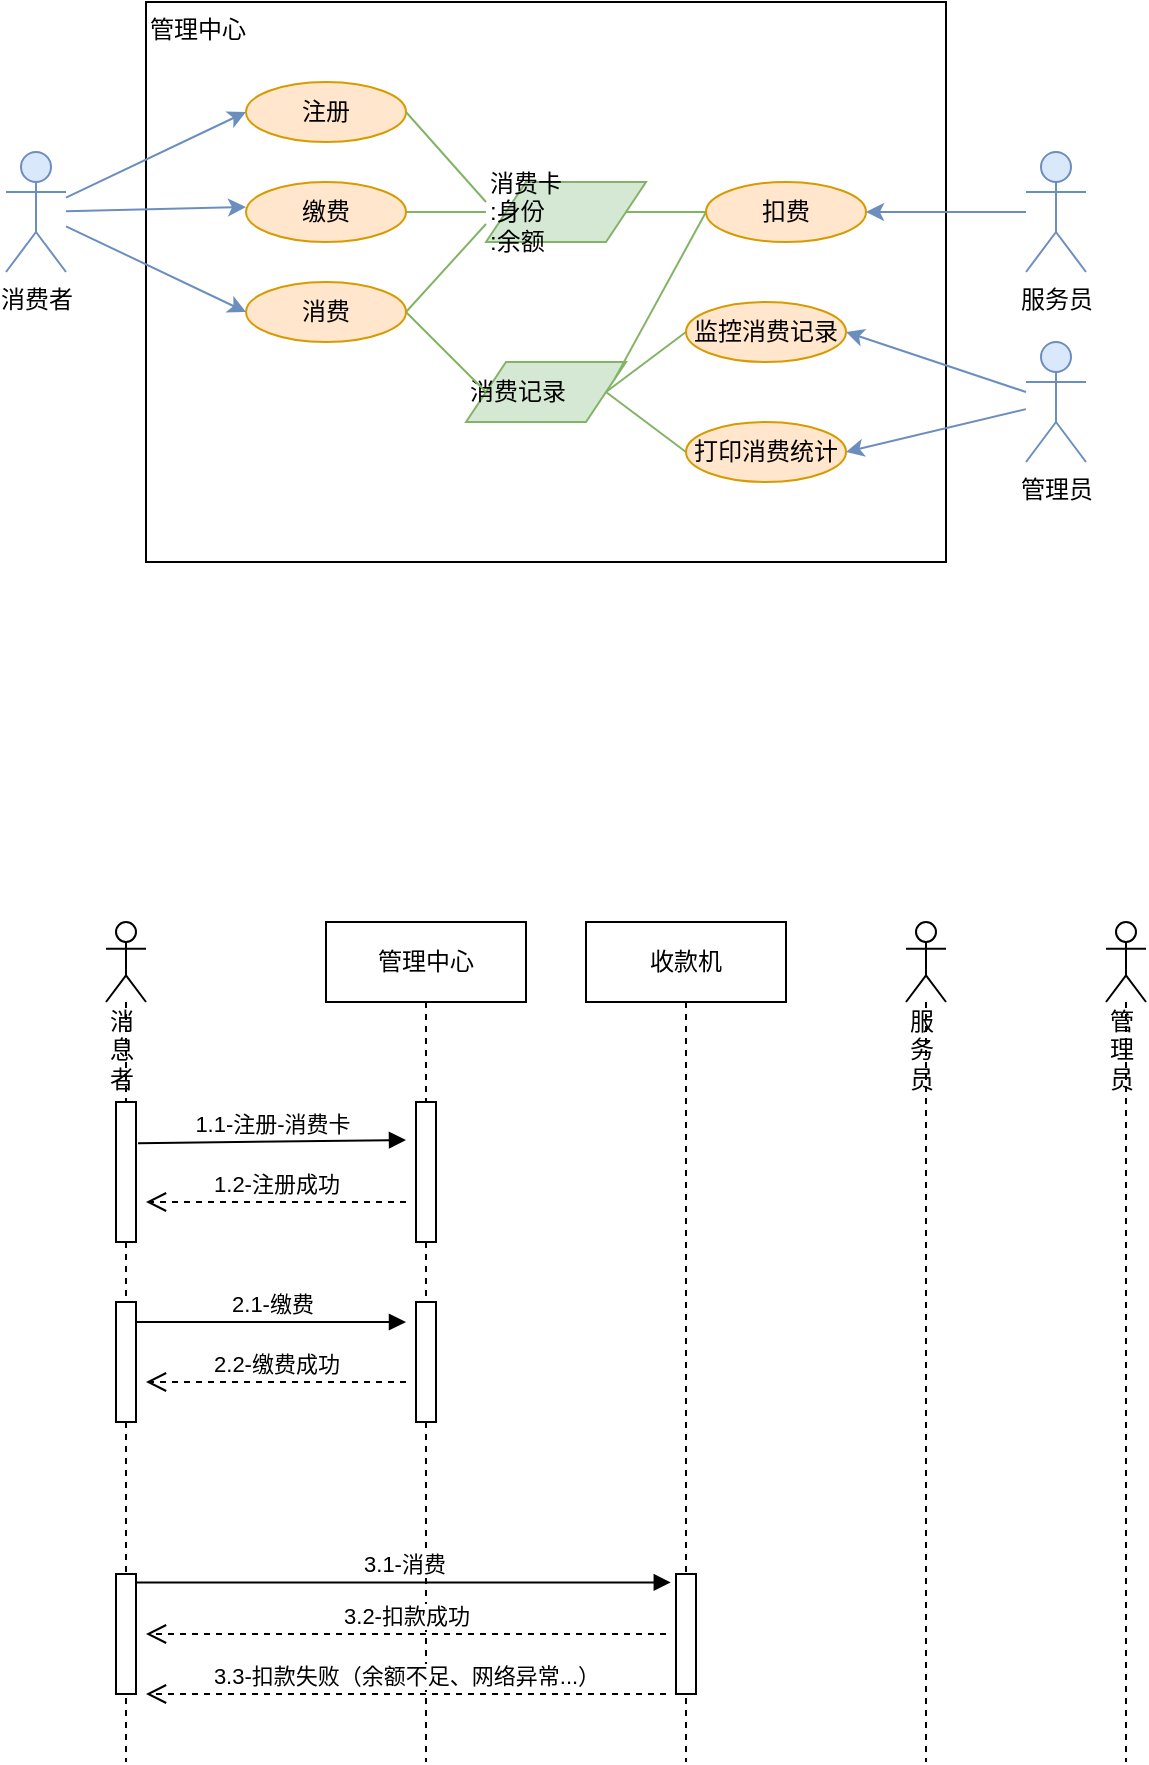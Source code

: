 <mxfile version="13.7.3" type="github">
  <diagram id="fpTGBzLA4DZg_G3Q7GAP" name="Page-1">
    <mxGraphModel dx="1038" dy="554" grid="1" gridSize="10" guides="1" tooltips="1" connect="1" arrows="1" fold="1" page="1" pageScale="1" pageWidth="827" pageHeight="1169" math="0" shadow="0">
      <root>
        <mxCell id="0" />
        <mxCell id="1" parent="0" />
        <mxCell id="zmjkEydDW2bUeKECNTXz-2" value="管理中心" style="rounded=0;whiteSpace=wrap;html=1;align=left;horizontal=1;verticalAlign=top;" vertex="1" parent="1">
          <mxGeometry x="150" y="40" width="400" height="280" as="geometry" />
        </mxCell>
        <mxCell id="zmjkEydDW2bUeKECNTXz-1" value="消费者" style="shape=umlActor;verticalLabelPosition=bottom;verticalAlign=top;html=1;outlineConnect=0;fillColor=#dae8fc;strokeColor=#6c8ebf;" vertex="1" parent="1">
          <mxGeometry x="80" y="115" width="30" height="60" as="geometry" />
        </mxCell>
        <mxCell id="zmjkEydDW2bUeKECNTXz-4" value="注册" style="ellipse;whiteSpace=wrap;html=1;fillColor=#ffe6cc;strokeColor=#d79b00;" vertex="1" parent="1">
          <mxGeometry x="200" y="80" width="80" height="30" as="geometry" />
        </mxCell>
        <mxCell id="zmjkEydDW2bUeKECNTXz-35" style="edgeStyle=none;rounded=0;orthogonalLoop=1;jettySize=auto;html=1;entryX=1;entryY=0.5;entryDx=0;entryDy=0;endArrow=none;endFill=0;fillColor=#d5e8d4;strokeColor=#82b366;" edge="1" parent="1" target="zmjkEydDW2bUeKECNTXz-9">
          <mxGeometry relative="1" as="geometry">
            <mxPoint x="320" y="145" as="sourcePoint" />
          </mxGeometry>
        </mxCell>
        <mxCell id="zmjkEydDW2bUeKECNTXz-36" style="edgeStyle=none;rounded=0;orthogonalLoop=1;jettySize=auto;html=1;entryX=1;entryY=0.5;entryDx=0;entryDy=0;endArrow=none;endFill=0;fillColor=#d5e8d4;strokeColor=#82b366;" edge="1" parent="1" target="zmjkEydDW2bUeKECNTXz-21">
          <mxGeometry relative="1" as="geometry">
            <mxPoint x="320" y="151" as="sourcePoint" />
          </mxGeometry>
        </mxCell>
        <mxCell id="zmjkEydDW2bUeKECNTXz-5" value="消费卡&lt;br&gt;:身份&lt;br&gt;:余额" style="shape=parallelogram;perimeter=parallelogramPerimeter;whiteSpace=wrap;html=1;fixedSize=1;align=left;fillColor=#d5e8d4;strokeColor=#82b366;" vertex="1" parent="1">
          <mxGeometry x="320" y="130" width="80" height="30" as="geometry" />
        </mxCell>
        <mxCell id="zmjkEydDW2bUeKECNTXz-29" style="edgeStyle=none;rounded=0;orthogonalLoop=1;jettySize=auto;html=1;entryX=1;entryY=0.5;entryDx=0;entryDy=0;fillColor=#dae8fc;strokeColor=#6c8ebf;" edge="1" parent="1" source="zmjkEydDW2bUeKECNTXz-6" target="zmjkEydDW2bUeKECNTXz-24">
          <mxGeometry relative="1" as="geometry">
            <mxPoint x="560" y="220" as="sourcePoint" />
          </mxGeometry>
        </mxCell>
        <mxCell id="zmjkEydDW2bUeKECNTXz-30" style="edgeStyle=none;rounded=0;orthogonalLoop=1;jettySize=auto;html=1;entryX=1;entryY=0.5;entryDx=0;entryDy=0;fillColor=#dae8fc;strokeColor=#6c8ebf;" edge="1" parent="1" source="zmjkEydDW2bUeKECNTXz-6" target="zmjkEydDW2bUeKECNTXz-25">
          <mxGeometry relative="1" as="geometry" />
        </mxCell>
        <mxCell id="zmjkEydDW2bUeKECNTXz-6" value="管理员" style="shape=umlActor;verticalLabelPosition=bottom;verticalAlign=top;html=1;outlineConnect=0;fillColor=#dae8fc;strokeColor=#6c8ebf;" vertex="1" parent="1">
          <mxGeometry x="590" y="210" width="30" height="60" as="geometry" />
        </mxCell>
        <mxCell id="zmjkEydDW2bUeKECNTXz-40" style="edgeStyle=none;rounded=0;orthogonalLoop=1;jettySize=auto;html=1;exitX=1;exitY=0.5;exitDx=0;exitDy=0;entryX=0;entryY=0.5;entryDx=0;entryDy=0;endArrow=none;endFill=0;fillColor=#d5e8d4;strokeColor=#82b366;" edge="1" parent="1" source="zmjkEydDW2bUeKECNTXz-7" target="zmjkEydDW2bUeKECNTXz-24">
          <mxGeometry relative="1" as="geometry" />
        </mxCell>
        <mxCell id="zmjkEydDW2bUeKECNTXz-41" style="edgeStyle=none;rounded=0;orthogonalLoop=1;jettySize=auto;html=1;exitX=1;exitY=0.5;exitDx=0;exitDy=0;entryX=0;entryY=0.5;entryDx=0;entryDy=0;endArrow=none;endFill=0;fillColor=#d5e8d4;strokeColor=#82b366;" edge="1" parent="1" source="zmjkEydDW2bUeKECNTXz-7" target="zmjkEydDW2bUeKECNTXz-25">
          <mxGeometry relative="1" as="geometry" />
        </mxCell>
        <mxCell id="zmjkEydDW2bUeKECNTXz-7" value="消费记录" style="shape=parallelogram;perimeter=parallelogramPerimeter;whiteSpace=wrap;html=1;fixedSize=1;align=left;fillColor=#d5e8d4;strokeColor=#82b366;" vertex="1" parent="1">
          <mxGeometry x="310" y="220" width="80" height="30" as="geometry" />
        </mxCell>
        <mxCell id="zmjkEydDW2bUeKECNTXz-28" style="edgeStyle=none;rounded=0;orthogonalLoop=1;jettySize=auto;html=1;entryX=1;entryY=0.5;entryDx=0;entryDy=0;fillColor=#dae8fc;strokeColor=#6c8ebf;" edge="1" parent="1" source="zmjkEydDW2bUeKECNTXz-8" target="zmjkEydDW2bUeKECNTXz-23">
          <mxGeometry relative="1" as="geometry">
            <mxPoint x="560" y="95" as="sourcePoint" />
          </mxGeometry>
        </mxCell>
        <mxCell id="zmjkEydDW2bUeKECNTXz-8" value="服务员" style="shape=umlActor;verticalLabelPosition=bottom;verticalAlign=top;html=1;outlineConnect=0;fillColor=#dae8fc;strokeColor=#6c8ebf;" vertex="1" parent="1">
          <mxGeometry x="590" y="115" width="30" height="60" as="geometry" />
        </mxCell>
        <mxCell id="zmjkEydDW2bUeKECNTXz-9" value="缴费" style="ellipse;whiteSpace=wrap;html=1;fillColor=#ffe6cc;strokeColor=#d79b00;" vertex="1" parent="1">
          <mxGeometry x="200" y="130" width="80" height="30" as="geometry" />
        </mxCell>
        <mxCell id="zmjkEydDW2bUeKECNTXz-16" value="" style="endArrow=classic;html=1;entryX=0;entryY=0.5;entryDx=0;entryDy=0;fillColor=#dae8fc;strokeColor=#6c8ebf;" edge="1" parent="1" source="zmjkEydDW2bUeKECNTXz-1" target="zmjkEydDW2bUeKECNTXz-4">
          <mxGeometry width="50" height="50" relative="1" as="geometry">
            <mxPoint x="60" y="250" as="sourcePoint" />
            <mxPoint x="110" y="200" as="targetPoint" />
          </mxGeometry>
        </mxCell>
        <mxCell id="zmjkEydDW2bUeKECNTXz-20" style="rounded=0;orthogonalLoop=1;jettySize=auto;html=1;fillColor=#dae8fc;strokeColor=#6c8ebf;" edge="1" parent="1" source="zmjkEydDW2bUeKECNTXz-1">
          <mxGeometry relative="1" as="geometry">
            <mxPoint x="110" y="110" as="sourcePoint" />
            <mxPoint x="200" y="142.5" as="targetPoint" />
          </mxGeometry>
        </mxCell>
        <mxCell id="zmjkEydDW2bUeKECNTXz-38" style="edgeStyle=none;rounded=0;orthogonalLoop=1;jettySize=auto;html=1;exitX=1;exitY=0.5;exitDx=0;exitDy=0;endArrow=none;endFill=0;fillColor=#d5e8d4;strokeColor=#82b366;entryX=0;entryY=0.5;entryDx=0;entryDy=0;" edge="1" parent="1" source="zmjkEydDW2bUeKECNTXz-21" target="zmjkEydDW2bUeKECNTXz-7">
          <mxGeometry relative="1" as="geometry">
            <mxPoint x="350" y="210" as="targetPoint" />
          </mxGeometry>
        </mxCell>
        <mxCell id="zmjkEydDW2bUeKECNTXz-21" value="消费" style="ellipse;whiteSpace=wrap;html=1;fillColor=#ffe6cc;strokeColor=#d79b00;" vertex="1" parent="1">
          <mxGeometry x="200" y="180" width="80" height="30" as="geometry" />
        </mxCell>
        <mxCell id="zmjkEydDW2bUeKECNTXz-22" style="edgeStyle=none;rounded=0;orthogonalLoop=1;jettySize=auto;html=1;entryX=0;entryY=0.5;entryDx=0;entryDy=0;fillColor=#dae8fc;strokeColor=#6c8ebf;" edge="1" parent="1" source="zmjkEydDW2bUeKECNTXz-1" target="zmjkEydDW2bUeKECNTXz-21">
          <mxGeometry relative="1" as="geometry" />
        </mxCell>
        <mxCell id="zmjkEydDW2bUeKECNTXz-37" style="edgeStyle=none;rounded=0;orthogonalLoop=1;jettySize=auto;html=1;exitX=0;exitY=0.5;exitDx=0;exitDy=0;entryX=1;entryY=0.5;entryDx=0;entryDy=0;endArrow=none;endFill=0;fillColor=#d5e8d4;strokeColor=#82b366;" edge="1" parent="1" source="zmjkEydDW2bUeKECNTXz-23" target="zmjkEydDW2bUeKECNTXz-5">
          <mxGeometry relative="1" as="geometry" />
        </mxCell>
        <mxCell id="zmjkEydDW2bUeKECNTXz-39" style="edgeStyle=none;rounded=0;orthogonalLoop=1;jettySize=auto;html=1;exitX=0;exitY=0.5;exitDx=0;exitDy=0;entryX=1;entryY=0.25;entryDx=0;entryDy=0;endArrow=none;endFill=0;fillColor=#d5e8d4;strokeColor=#82b366;" edge="1" parent="1" source="zmjkEydDW2bUeKECNTXz-23" target="zmjkEydDW2bUeKECNTXz-7">
          <mxGeometry relative="1" as="geometry" />
        </mxCell>
        <mxCell id="zmjkEydDW2bUeKECNTXz-23" value="扣费" style="ellipse;whiteSpace=wrap;html=1;fillColor=#ffe6cc;strokeColor=#d79b00;" vertex="1" parent="1">
          <mxGeometry x="430" y="130" width="80" height="30" as="geometry" />
        </mxCell>
        <mxCell id="zmjkEydDW2bUeKECNTXz-24" value="监控消费记录" style="ellipse;whiteSpace=wrap;html=1;fillColor=#ffe6cc;strokeColor=#d79b00;" vertex="1" parent="1">
          <mxGeometry x="420" y="190" width="80" height="30" as="geometry" />
        </mxCell>
        <mxCell id="zmjkEydDW2bUeKECNTXz-25" value="打印消费统计" style="ellipse;whiteSpace=wrap;html=1;fillColor=#ffe6cc;strokeColor=#d79b00;" vertex="1" parent="1">
          <mxGeometry x="420" y="250" width="80" height="30" as="geometry" />
        </mxCell>
        <mxCell id="zmjkEydDW2bUeKECNTXz-33" value="" style="endArrow=none;html=1;exitX=1;exitY=0.5;exitDx=0;exitDy=0;fillColor=#d5e8d4;strokeColor=#82b366;" edge="1" parent="1" source="zmjkEydDW2bUeKECNTXz-4">
          <mxGeometry width="50" height="50" relative="1" as="geometry">
            <mxPoint x="300" y="190" as="sourcePoint" />
            <mxPoint x="320" y="140" as="targetPoint" />
          </mxGeometry>
        </mxCell>
        <mxCell id="zmjkEydDW2bUeKECNTXz-46" value="&lt;div&gt;&lt;span&gt;消息者&lt;/span&gt;&lt;/div&gt;" style="shape=umlLifeline;participant=umlActor;perimeter=lifelinePerimeter;whiteSpace=wrap;html=1;container=1;collapsible=0;recursiveResize=0;verticalAlign=top;spacingTop=36;outlineConnect=0;align=left;" vertex="1" parent="1">
          <mxGeometry x="130" y="500" width="20" height="420" as="geometry" />
        </mxCell>
        <mxCell id="zmjkEydDW2bUeKECNTXz-52" value="" style="html=1;points=[];perimeter=orthogonalPerimeter;align=left;" vertex="1" parent="zmjkEydDW2bUeKECNTXz-46">
          <mxGeometry x="5" y="90" width="10" height="70" as="geometry" />
        </mxCell>
        <mxCell id="zmjkEydDW2bUeKECNTXz-65" value="" style="html=1;points=[];perimeter=orthogonalPerimeter;align=center;" vertex="1" parent="zmjkEydDW2bUeKECNTXz-46">
          <mxGeometry x="5" y="190" width="10" height="60" as="geometry" />
        </mxCell>
        <mxCell id="zmjkEydDW2bUeKECNTXz-70" value="" style="html=1;points=[];perimeter=orthogonalPerimeter;align=center;" vertex="1" parent="zmjkEydDW2bUeKECNTXz-46">
          <mxGeometry x="5" y="326" width="10" height="60" as="geometry" />
        </mxCell>
        <mxCell id="zmjkEydDW2bUeKECNTXz-47" value="服务员" style="shape=umlLifeline;participant=umlActor;perimeter=lifelinePerimeter;whiteSpace=wrap;html=1;container=1;collapsible=0;recursiveResize=0;verticalAlign=top;spacingTop=36;outlineConnect=0;align=left;" vertex="1" parent="1">
          <mxGeometry x="530" y="500" width="20" height="420" as="geometry" />
        </mxCell>
        <mxCell id="zmjkEydDW2bUeKECNTXz-48" value="管理员" style="shape=umlLifeline;participant=umlActor;perimeter=lifelinePerimeter;whiteSpace=wrap;html=1;container=1;collapsible=0;recursiveResize=0;verticalAlign=top;spacingTop=36;outlineConnect=0;align=left;" vertex="1" parent="1">
          <mxGeometry x="630" y="500" width="20" height="420" as="geometry" />
        </mxCell>
        <mxCell id="zmjkEydDW2bUeKECNTXz-56" value="管理中心" style="shape=umlLifeline;perimeter=lifelinePerimeter;whiteSpace=wrap;html=1;container=1;collapsible=0;recursiveResize=0;outlineConnect=0;align=center;" vertex="1" parent="1">
          <mxGeometry x="240" y="500" width="100" height="420" as="geometry" />
        </mxCell>
        <mxCell id="zmjkEydDW2bUeKECNTXz-58" value="" style="html=1;points=[];perimeter=orthogonalPerimeter;align=center;" vertex="1" parent="zmjkEydDW2bUeKECNTXz-56">
          <mxGeometry x="45" y="90" width="10" height="70" as="geometry" />
        </mxCell>
        <mxCell id="zmjkEydDW2bUeKECNTXz-67" value="" style="html=1;points=[];perimeter=orthogonalPerimeter;align=center;" vertex="1" parent="zmjkEydDW2bUeKECNTXz-56">
          <mxGeometry x="45" y="190" width="10" height="60" as="geometry" />
        </mxCell>
        <mxCell id="zmjkEydDW2bUeKECNTXz-55" value="收款机" style="shape=umlLifeline;perimeter=lifelinePerimeter;whiteSpace=wrap;html=1;container=1;collapsible=0;recursiveResize=0;outlineConnect=0;align=center;" vertex="1" parent="1">
          <mxGeometry x="370" y="500" width="100" height="420" as="geometry" />
        </mxCell>
        <mxCell id="zmjkEydDW2bUeKECNTXz-72" value="" style="html=1;points=[];perimeter=orthogonalPerimeter;align=center;" vertex="1" parent="zmjkEydDW2bUeKECNTXz-55">
          <mxGeometry x="45" y="326" width="10" height="60" as="geometry" />
        </mxCell>
        <mxCell id="zmjkEydDW2bUeKECNTXz-57" value="1.1-注册-消费卡" style="html=1;verticalAlign=bottom;endArrow=block;exitX=1.1;exitY=0.133;exitDx=0;exitDy=0;exitPerimeter=0;" edge="1" parent="1">
          <mxGeometry width="80" relative="1" as="geometry">
            <mxPoint x="146" y="610.64" as="sourcePoint" />
            <mxPoint x="280" y="609" as="targetPoint" />
          </mxGeometry>
        </mxCell>
        <mxCell id="zmjkEydDW2bUeKECNTXz-64" value="1.2-注册成功" style="html=1;verticalAlign=bottom;endArrow=open;dashed=1;endSize=8;" edge="1" parent="1">
          <mxGeometry relative="1" as="geometry">
            <mxPoint x="280" y="640" as="sourcePoint" />
            <mxPoint x="150" y="640" as="targetPoint" />
          </mxGeometry>
        </mxCell>
        <mxCell id="zmjkEydDW2bUeKECNTXz-66" value="2.1-缴费" style="html=1;verticalAlign=bottom;endArrow=block;" edge="1" parent="1">
          <mxGeometry width="80" relative="1" as="geometry">
            <mxPoint x="145" y="700" as="sourcePoint" />
            <mxPoint x="280" y="700" as="targetPoint" />
          </mxGeometry>
        </mxCell>
        <mxCell id="zmjkEydDW2bUeKECNTXz-69" value="2.2-缴费成功" style="html=1;verticalAlign=bottom;endArrow=open;dashed=1;endSize=8;" edge="1" parent="1">
          <mxGeometry relative="1" as="geometry">
            <mxPoint x="280" y="730" as="sourcePoint" />
            <mxPoint x="150" y="730" as="targetPoint" />
          </mxGeometry>
        </mxCell>
        <mxCell id="zmjkEydDW2bUeKECNTXz-73" value="3.1-消费" style="html=1;verticalAlign=bottom;endArrow=block;entryX=-0.26;entryY=0.07;entryDx=0;entryDy=0;entryPerimeter=0;" edge="1" parent="1" source="zmjkEydDW2bUeKECNTXz-70" target="zmjkEydDW2bUeKECNTXz-72">
          <mxGeometry width="80" relative="1" as="geometry">
            <mxPoint x="370" y="796" as="sourcePoint" />
            <mxPoint x="450" y="796" as="targetPoint" />
          </mxGeometry>
        </mxCell>
        <mxCell id="zmjkEydDW2bUeKECNTXz-77" value="3.2-扣款成功" style="html=1;verticalAlign=bottom;endArrow=open;dashed=1;endSize=8;" edge="1" parent="1">
          <mxGeometry relative="1" as="geometry">
            <mxPoint x="410" y="856" as="sourcePoint" />
            <mxPoint x="150" y="856" as="targetPoint" />
          </mxGeometry>
        </mxCell>
        <mxCell id="zmjkEydDW2bUeKECNTXz-78" value="3.3-扣款失败（余额不足、网络异常...）" style="html=1;verticalAlign=bottom;endArrow=open;dashed=1;endSize=8;" edge="1" parent="1">
          <mxGeometry relative="1" as="geometry">
            <mxPoint x="410" y="886" as="sourcePoint" />
            <mxPoint x="150" y="886" as="targetPoint" />
          </mxGeometry>
        </mxCell>
      </root>
    </mxGraphModel>
  </diagram>
</mxfile>
